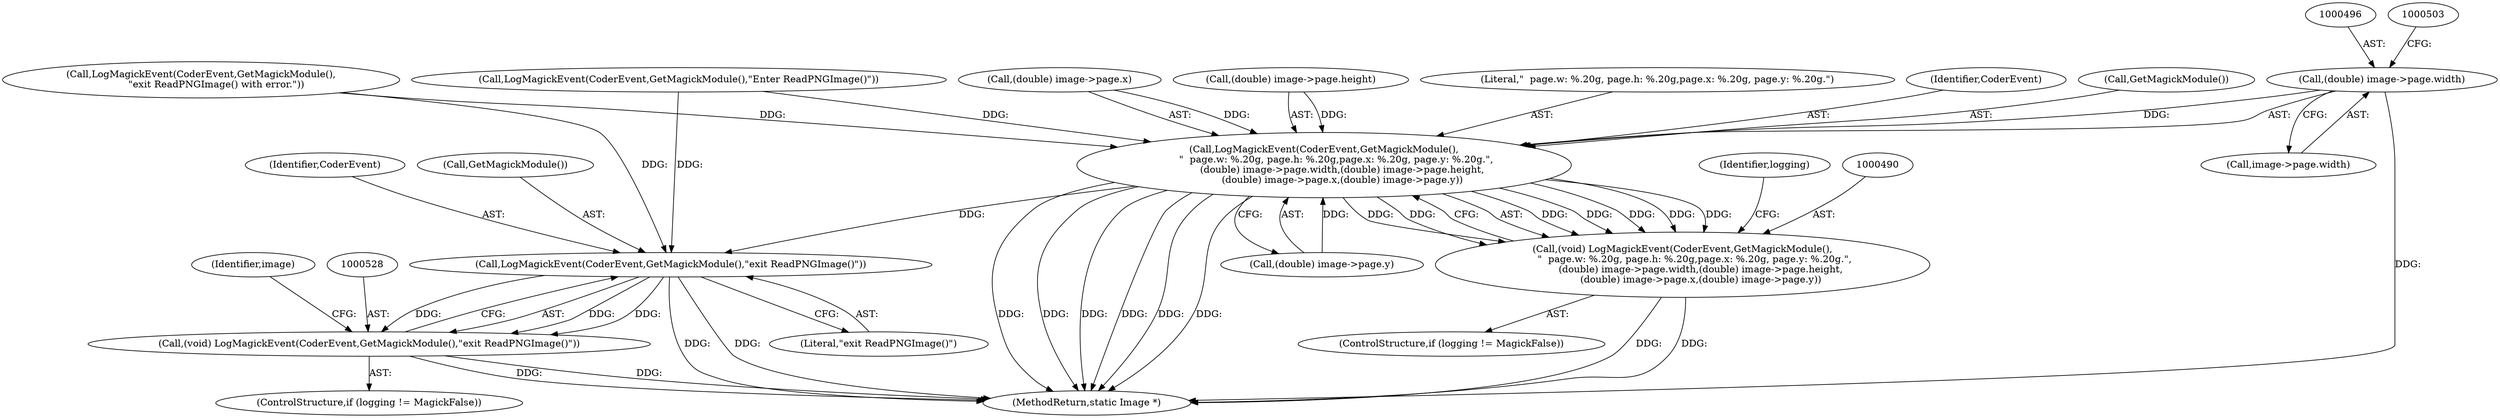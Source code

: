 digraph "0_ImageMagick_aa84944b405acebbeefe871d0f64969b9e9f31ac_0@pointer" {
"1000495" [label="(Call,(double) image->page.width)"];
"1000491" [label="(Call,LogMagickEvent(CoderEvent,GetMagickModule(),\n        \"  page.w: %.20g, page.h: %.20g,page.x: %.20g, page.y: %.20g.\",\n            (double) image->page.width,(double) image->page.height,\n            (double) image->page.x,(double) image->page.y))"];
"1000489" [label="(Call,(void) LogMagickEvent(CoderEvent,GetMagickModule(),\n        \"  page.w: %.20g, page.h: %.20g,page.x: %.20g, page.y: %.20g.\",\n            (double) image->page.width,(double) image->page.height,\n            (double) image->page.x,(double) image->page.y))"];
"1000529" [label="(Call,LogMagickEvent(CoderEvent,GetMagickModule(),\"exit ReadPNGImage()\"))"];
"1000527" [label="(Call,(void) LogMagickEvent(CoderEvent,GetMagickModule(),\"exit ReadPNGImage()\"))"];
"1000509" [label="(Call,(double) image->page.x)"];
"1000497" [label="(Call,image->page.width)"];
"1000491" [label="(Call,LogMagickEvent(CoderEvent,GetMagickModule(),\n        \"  page.w: %.20g, page.h: %.20g,page.x: %.20g, page.y: %.20g.\",\n            (double) image->page.width,(double) image->page.height,\n            (double) image->page.x,(double) image->page.y))"];
"1000495" [label="(Call,(double) image->page.width)"];
"1000530" [label="(Identifier,CoderEvent)"];
"1000531" [label="(Call,GetMagickModule())"];
"1000502" [label="(Call,(double) image->page.height)"];
"1000295" [label="(Call,LogMagickEvent(CoderEvent,GetMagickModule(),\n          \"exit ReadPNGImage() with error.\"))"];
"1000527" [label="(Call,(void) LogMagickEvent(CoderEvent,GetMagickModule(),\"exit ReadPNGImage()\"))"];
"1000485" [label="(ControlStructure,if (logging != MagickFalse))"];
"1000529" [label="(Call,LogMagickEvent(CoderEvent,GetMagickModule(),\"exit ReadPNGImage()\"))"];
"1000535" [label="(MethodReturn,static Image *)"];
"1000156" [label="(Call,LogMagickEvent(CoderEvent,GetMagickModule(),\"Enter ReadPNGImage()\"))"];
"1000494" [label="(Literal,\"  page.w: %.20g, page.h: %.20g,page.x: %.20g, page.y: %.20g.\")"];
"1000492" [label="(Identifier,CoderEvent)"];
"1000489" [label="(Call,(void) LogMagickEvent(CoderEvent,GetMagickModule(),\n        \"  page.w: %.20g, page.h: %.20g,page.x: %.20g, page.y: %.20g.\",\n            (double) image->page.width,(double) image->page.height,\n            (double) image->page.x,(double) image->page.y))"];
"1000532" [label="(Literal,\"exit ReadPNGImage()\")"];
"1000493" [label="(Call,GetMagickModule())"];
"1000525" [label="(Identifier,logging)"];
"1000516" [label="(Call,(double) image->page.y)"];
"1000534" [label="(Identifier,image)"];
"1000523" [label="(ControlStructure,if (logging != MagickFalse))"];
"1000495" -> "1000491"  [label="AST: "];
"1000495" -> "1000497"  [label="CFG: "];
"1000496" -> "1000495"  [label="AST: "];
"1000497" -> "1000495"  [label="AST: "];
"1000503" -> "1000495"  [label="CFG: "];
"1000495" -> "1000535"  [label="DDG: "];
"1000495" -> "1000491"  [label="DDG: "];
"1000491" -> "1000489"  [label="AST: "];
"1000491" -> "1000516"  [label="CFG: "];
"1000492" -> "1000491"  [label="AST: "];
"1000493" -> "1000491"  [label="AST: "];
"1000494" -> "1000491"  [label="AST: "];
"1000502" -> "1000491"  [label="AST: "];
"1000509" -> "1000491"  [label="AST: "];
"1000516" -> "1000491"  [label="AST: "];
"1000489" -> "1000491"  [label="CFG: "];
"1000491" -> "1000535"  [label="DDG: "];
"1000491" -> "1000535"  [label="DDG: "];
"1000491" -> "1000535"  [label="DDG: "];
"1000491" -> "1000535"  [label="DDG: "];
"1000491" -> "1000535"  [label="DDG: "];
"1000491" -> "1000535"  [label="DDG: "];
"1000491" -> "1000489"  [label="DDG: "];
"1000491" -> "1000489"  [label="DDG: "];
"1000491" -> "1000489"  [label="DDG: "];
"1000491" -> "1000489"  [label="DDG: "];
"1000491" -> "1000489"  [label="DDG: "];
"1000491" -> "1000489"  [label="DDG: "];
"1000491" -> "1000489"  [label="DDG: "];
"1000295" -> "1000491"  [label="DDG: "];
"1000156" -> "1000491"  [label="DDG: "];
"1000502" -> "1000491"  [label="DDG: "];
"1000509" -> "1000491"  [label="DDG: "];
"1000516" -> "1000491"  [label="DDG: "];
"1000491" -> "1000529"  [label="DDG: "];
"1000489" -> "1000485"  [label="AST: "];
"1000490" -> "1000489"  [label="AST: "];
"1000525" -> "1000489"  [label="CFG: "];
"1000489" -> "1000535"  [label="DDG: "];
"1000489" -> "1000535"  [label="DDG: "];
"1000529" -> "1000527"  [label="AST: "];
"1000529" -> "1000532"  [label="CFG: "];
"1000530" -> "1000529"  [label="AST: "];
"1000531" -> "1000529"  [label="AST: "];
"1000532" -> "1000529"  [label="AST: "];
"1000527" -> "1000529"  [label="CFG: "];
"1000529" -> "1000535"  [label="DDG: "];
"1000529" -> "1000535"  [label="DDG: "];
"1000529" -> "1000527"  [label="DDG: "];
"1000529" -> "1000527"  [label="DDG: "];
"1000529" -> "1000527"  [label="DDG: "];
"1000295" -> "1000529"  [label="DDG: "];
"1000156" -> "1000529"  [label="DDG: "];
"1000527" -> "1000523"  [label="AST: "];
"1000528" -> "1000527"  [label="AST: "];
"1000534" -> "1000527"  [label="CFG: "];
"1000527" -> "1000535"  [label="DDG: "];
"1000527" -> "1000535"  [label="DDG: "];
}
